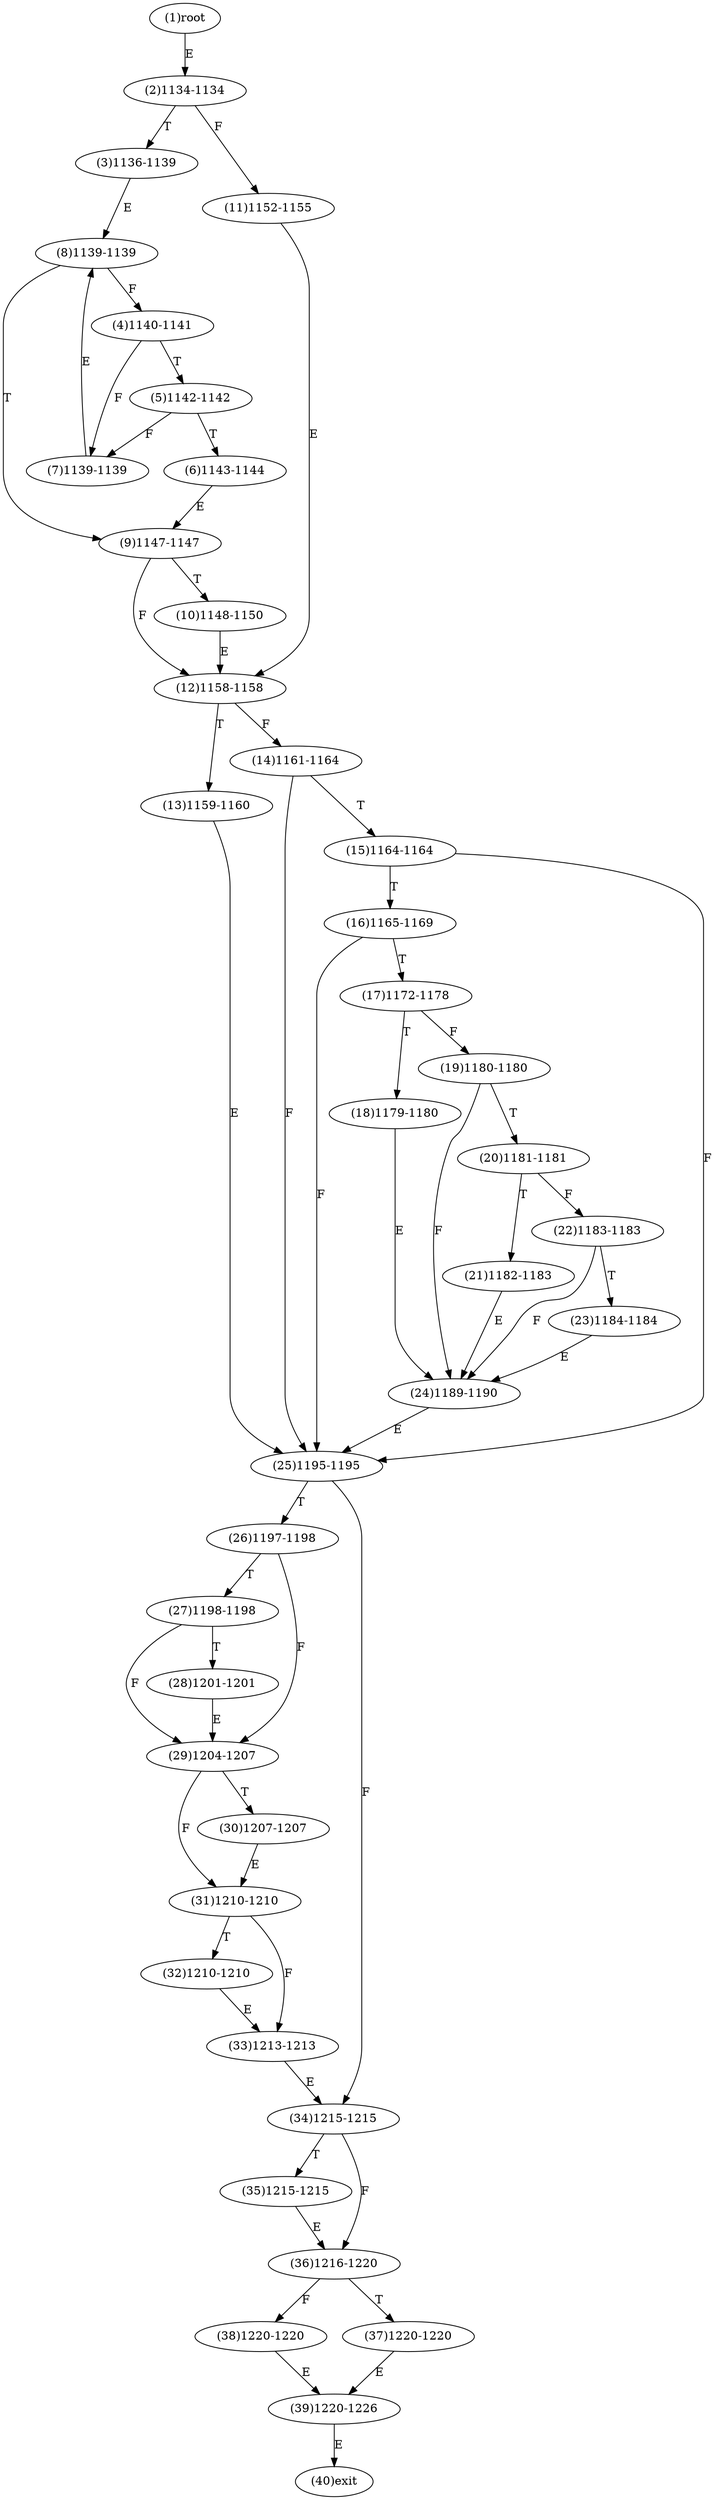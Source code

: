 digraph "" { 
1[ label="(1)root"];
2[ label="(2)1134-1134"];
3[ label="(3)1136-1139"];
4[ label="(4)1140-1141"];
5[ label="(5)1142-1142"];
6[ label="(6)1143-1144"];
7[ label="(7)1139-1139"];
8[ label="(8)1139-1139"];
9[ label="(9)1147-1147"];
10[ label="(10)1148-1150"];
11[ label="(11)1152-1155"];
12[ label="(12)1158-1158"];
13[ label="(13)1159-1160"];
14[ label="(14)1161-1164"];
15[ label="(15)1164-1164"];
17[ label="(17)1172-1178"];
16[ label="(16)1165-1169"];
19[ label="(19)1180-1180"];
18[ label="(18)1179-1180"];
21[ label="(21)1182-1183"];
20[ label="(20)1181-1181"];
23[ label="(23)1184-1184"];
22[ label="(22)1183-1183"];
25[ label="(25)1195-1195"];
24[ label="(24)1189-1190"];
27[ label="(27)1198-1198"];
26[ label="(26)1197-1198"];
29[ label="(29)1204-1207"];
28[ label="(28)1201-1201"];
31[ label="(31)1210-1210"];
30[ label="(30)1207-1207"];
34[ label="(34)1215-1215"];
35[ label="(35)1215-1215"];
32[ label="(32)1210-1210"];
33[ label="(33)1213-1213"];
38[ label="(38)1220-1220"];
39[ label="(39)1220-1226"];
36[ label="(36)1216-1220"];
37[ label="(37)1220-1220"];
40[ label="(40)exit"];
1->2[ label="E"];
2->11[ label="F"];
2->3[ label="T"];
3->8[ label="E"];
4->7[ label="F"];
4->5[ label="T"];
5->7[ label="F"];
5->6[ label="T"];
6->9[ label="E"];
7->8[ label="E"];
8->4[ label="F"];
8->9[ label="T"];
9->12[ label="F"];
9->10[ label="T"];
10->12[ label="E"];
11->12[ label="E"];
12->14[ label="F"];
12->13[ label="T"];
13->25[ label="E"];
14->25[ label="F"];
14->15[ label="T"];
15->25[ label="F"];
15->16[ label="T"];
16->25[ label="F"];
16->17[ label="T"];
17->19[ label="F"];
17->18[ label="T"];
18->24[ label="E"];
19->24[ label="F"];
19->20[ label="T"];
20->22[ label="F"];
20->21[ label="T"];
21->24[ label="E"];
22->24[ label="F"];
22->23[ label="T"];
23->24[ label="E"];
24->25[ label="E"];
25->34[ label="F"];
25->26[ label="T"];
26->29[ label="F"];
26->27[ label="T"];
27->29[ label="F"];
27->28[ label="T"];
28->29[ label="E"];
29->31[ label="F"];
29->30[ label="T"];
30->31[ label="E"];
31->33[ label="F"];
31->32[ label="T"];
32->33[ label="E"];
33->34[ label="E"];
34->36[ label="F"];
34->35[ label="T"];
35->36[ label="E"];
36->38[ label="F"];
36->37[ label="T"];
37->39[ label="E"];
38->39[ label="E"];
39->40[ label="E"];
}